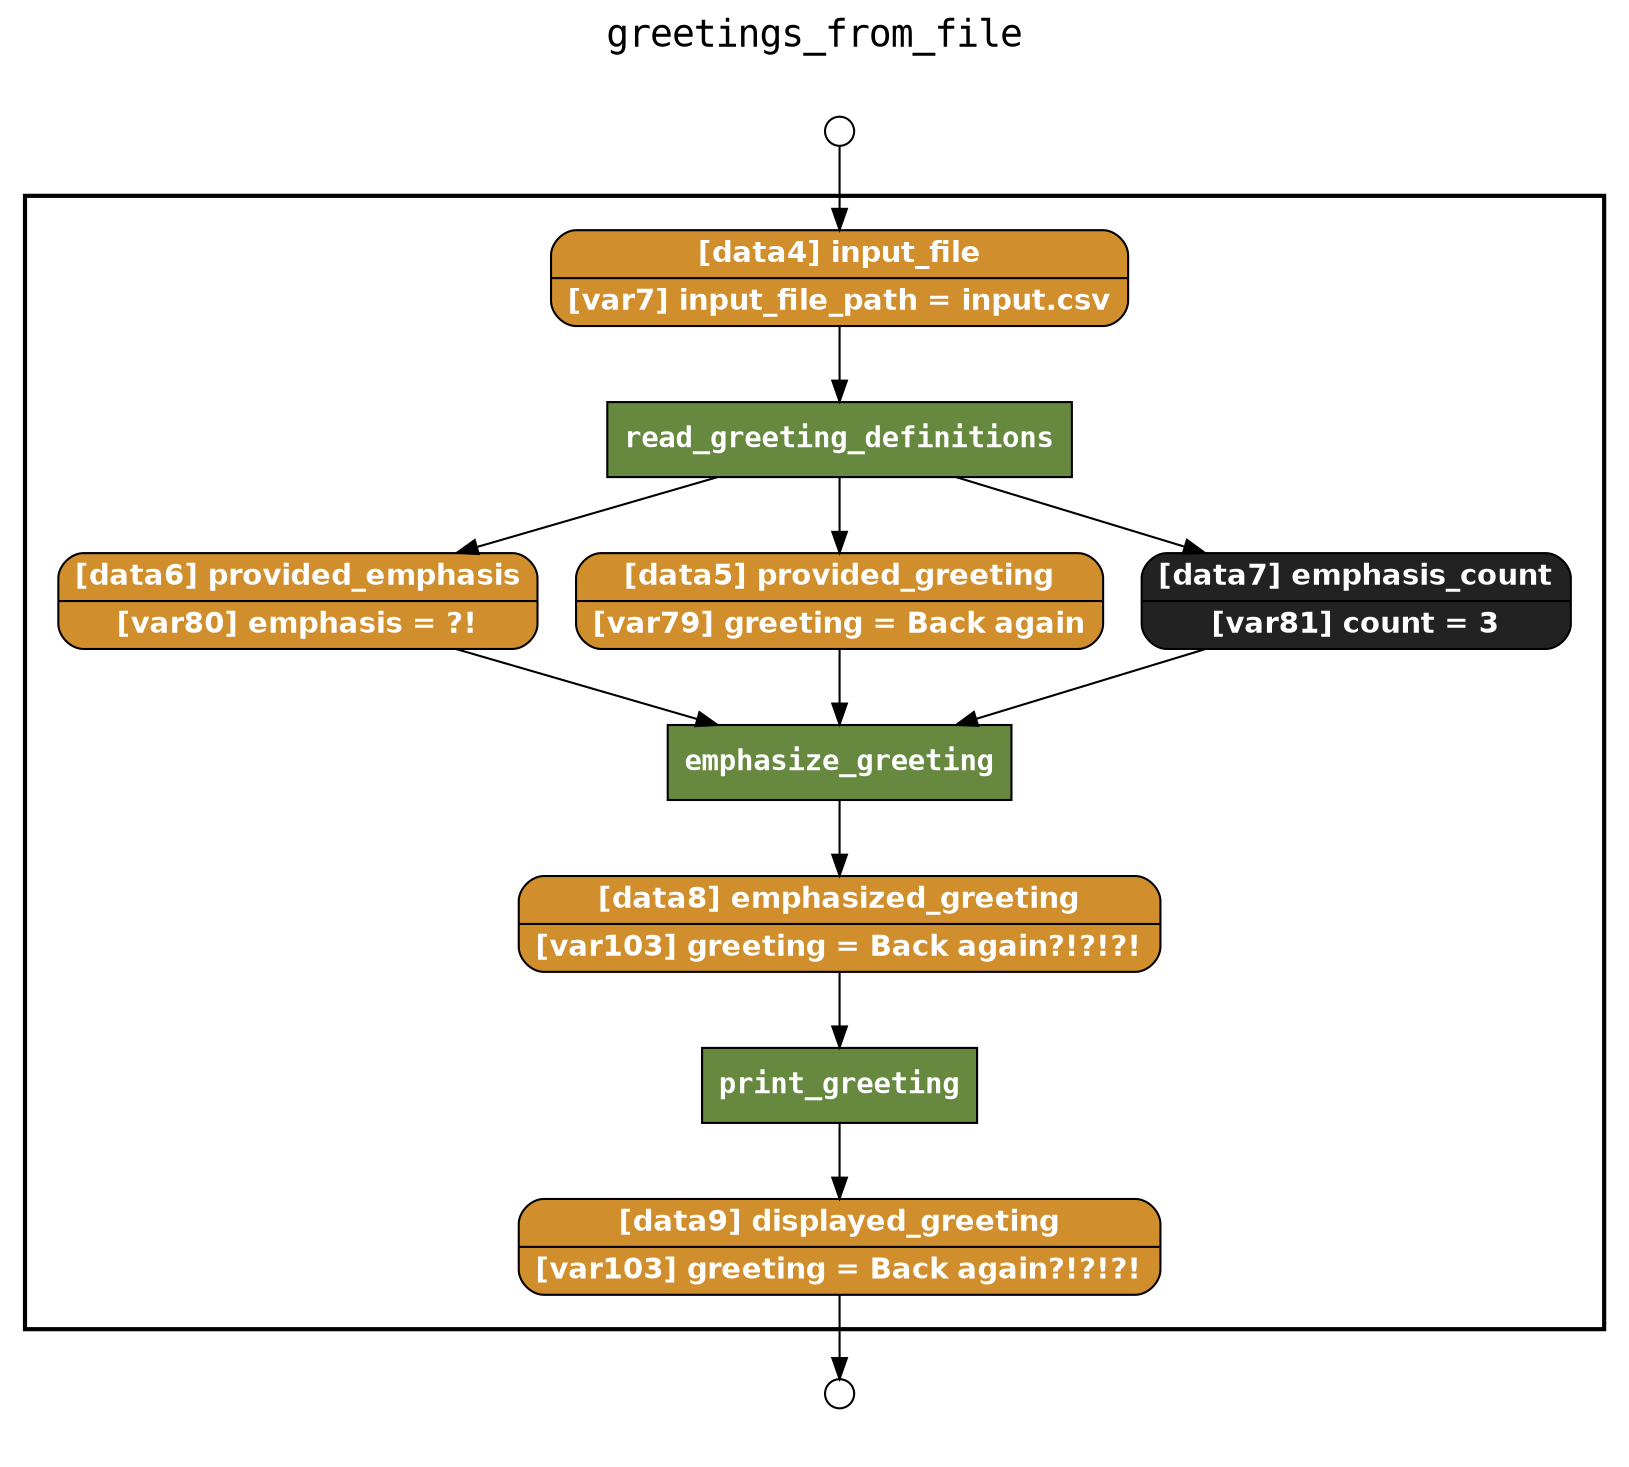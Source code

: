 
digraph yw_data_view {
rankdir=TB
fontname=Courier; fontsize=18; labelloc=t
label="greetings_from_file"
subgraph cluster_workflow { label=""; color=black; penwidth=2
subgraph cluster_workflow_inner { label=""; color=white
node[shape=box style=filled fillcolor="#66883F" peripheries=1 fontname="Courier-Bold" fontcolor=white]
emphasize_greeting
read_greeting_definitions
print_greeting
node[shape=box style="filled" fillcolor="#CCFFCC" peripheries=1 fontname=Courier]
node[shape=box style="rounded,filled" fillcolor="#D18E2C" peripheries=1 fontname="Helvetica-Bold"]
emphasized_greeting [shape=record rankdir=LR label="{<f0> [data8] emphasized_greeting |<f1> [var103] greeting = Back again?!?!?!}"]
displayed_greeting [shape=record rankdir=LR label="{<f0> [data9] displayed_greeting |<f1> [var103] greeting = Back again?!?!?!}"]
provided_emphasis [shape=record rankdir=LR label="{<f0> [data6] provided_emphasis |<f1> [var80] emphasis = ?!}"]
provided_greeting [shape=record rankdir=LR label="{<f0> [data5] provided_greeting |<f1> [var79] greeting = Back again}"]
input_file [shape=record rankdir=LR label="{<f0> [data4] input_file |<f1> [var7] input_file_path = input.csv}"]
node[shape=box style="rounded,filled" fillcolor="#222222" peripheries=1 fontname="Helvetica-Bold"]
emphasis_count [shape=record rankdir=LR label="{<f0> [data7] emphasis_count |<f1> [var81] count = 3}"]
}}
subgraph cluster_inflows { label=""; color=white; penwidth=2
subgraph cluster_inflows_inner { label=""; color=white
node[shape=circle fillcolor="#FFFFFF" peripheries=1 width=0.2]
input_file_inflow [label=""]
}}
subgraph cluster_outflows { label=""; color=white; penwidth=2
subgraph cluster_outflows_inner { label=""; color=white
node[shape=circle fillcolor="#FFFFFF" peripheries=1 width=0.2]
displayed_greeting_outflow [label=""]
}}
emphasized_greeting -> print_greeting
emphasis_count -> emphasize_greeting
provided_emphasis -> emphasize_greeting
provided_greeting -> emphasize_greeting
input_file -> read_greeting_definitions
read_greeting_definitions -> provided_greeting
read_greeting_definitions -> provided_emphasis
read_greeting_definitions -> emphasis_count
emphasize_greeting -> emphasized_greeting
print_greeting -> displayed_greeting
input_file_inflow -> input_file
displayed_greeting -> displayed_greeting_outflow
}

